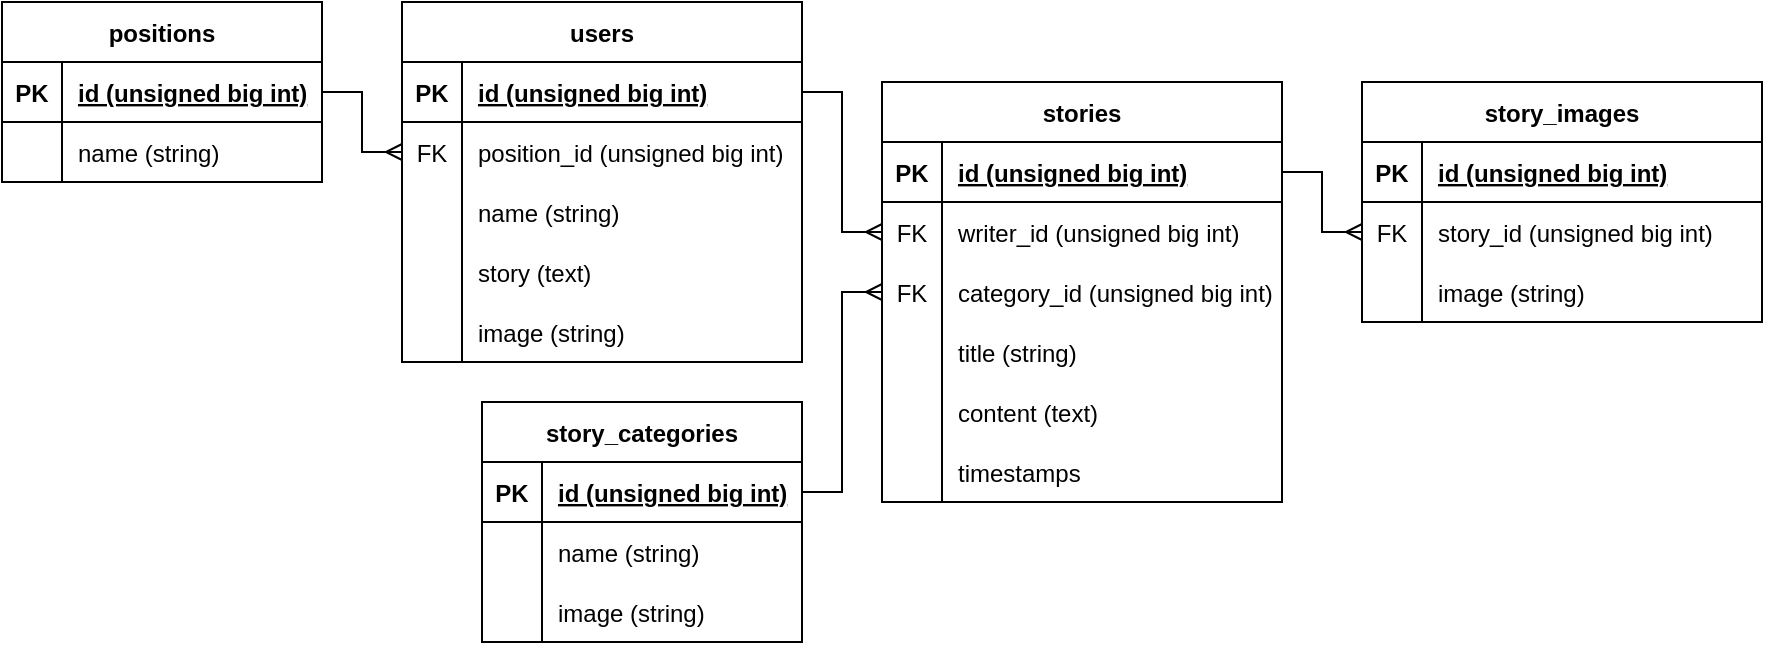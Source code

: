 <mxfile version="14.6.13" type="device"><diagram id="Sna-kwzrpa2yJCg8fB9-" name="Page-1"><mxGraphModel dx="865" dy="506" grid="1" gridSize="10" guides="1" tooltips="1" connect="1" arrows="1" fold="1" page="1" pageScale="1" pageWidth="850" pageHeight="1100" math="0" shadow="0"><root><mxCell id="0"/><mxCell id="1" parent="0"/><mxCell id="whKZpjP7WXEedP3kGPvA-33" style="edgeStyle=orthogonalEdgeStyle;rounded=0;orthogonalLoop=1;jettySize=auto;html=1;endArrow=ERmany;endFill=0;" parent="1" source="whKZpjP7WXEedP3kGPvA-1" target="whKZpjP7WXEedP3kGPvA-21" edge="1"><mxGeometry relative="1" as="geometry"/></mxCell><mxCell id="whKZpjP7WXEedP3kGPvA-1" value="positions" style="shape=table;startSize=30;container=1;collapsible=1;childLayout=tableLayout;fixedRows=1;rowLines=0;fontStyle=1;align=center;resizeLast=1;" parent="1" vertex="1"><mxGeometry x="40" y="40" width="160" height="90" as="geometry"/></mxCell><mxCell id="whKZpjP7WXEedP3kGPvA-2" value="" style="shape=partialRectangle;collapsible=0;dropTarget=0;pointerEvents=0;fillColor=none;top=0;left=0;bottom=1;right=0;points=[[0,0.5],[1,0.5]];portConstraint=eastwest;" parent="whKZpjP7WXEedP3kGPvA-1" vertex="1"><mxGeometry y="30" width="160" height="30" as="geometry"/></mxCell><mxCell id="whKZpjP7WXEedP3kGPvA-3" value="PK" style="shape=partialRectangle;connectable=0;fillColor=none;top=0;left=0;bottom=0;right=0;fontStyle=1;overflow=hidden;" parent="whKZpjP7WXEedP3kGPvA-2" vertex="1"><mxGeometry width="30" height="30" as="geometry"/></mxCell><mxCell id="whKZpjP7WXEedP3kGPvA-4" value="id (unsigned big int)" style="shape=partialRectangle;connectable=0;fillColor=none;top=0;left=0;bottom=0;right=0;align=left;spacingLeft=6;fontStyle=5;overflow=hidden;" parent="whKZpjP7WXEedP3kGPvA-2" vertex="1"><mxGeometry x="30" width="130" height="30" as="geometry"/></mxCell><mxCell id="whKZpjP7WXEedP3kGPvA-5" value="" style="shape=partialRectangle;collapsible=0;dropTarget=0;pointerEvents=0;fillColor=none;top=0;left=0;bottom=0;right=0;points=[[0,0.5],[1,0.5]];portConstraint=eastwest;" parent="whKZpjP7WXEedP3kGPvA-1" vertex="1"><mxGeometry y="60" width="160" height="30" as="geometry"/></mxCell><mxCell id="whKZpjP7WXEedP3kGPvA-6" value="" style="shape=partialRectangle;connectable=0;fillColor=none;top=0;left=0;bottom=0;right=0;editable=1;overflow=hidden;" parent="whKZpjP7WXEedP3kGPvA-5" vertex="1"><mxGeometry width="30" height="30" as="geometry"/></mxCell><mxCell id="whKZpjP7WXEedP3kGPvA-7" value="name (string)" style="shape=partialRectangle;connectable=0;fillColor=none;top=0;left=0;bottom=0;right=0;align=left;spacingLeft=6;overflow=hidden;" parent="whKZpjP7WXEedP3kGPvA-5" vertex="1"><mxGeometry x="30" width="130" height="30" as="geometry"/></mxCell><mxCell id="whKZpjP7WXEedP3kGPvA-17" value="users" style="shape=table;startSize=30;container=1;collapsible=1;childLayout=tableLayout;fixedRows=1;rowLines=0;fontStyle=1;align=center;resizeLast=1;" parent="1" vertex="1"><mxGeometry x="240" y="40" width="200" height="180" as="geometry"/></mxCell><mxCell id="whKZpjP7WXEedP3kGPvA-18" value="" style="shape=partialRectangle;collapsible=0;dropTarget=0;pointerEvents=0;fillColor=none;top=0;left=0;bottom=1;right=0;points=[[0,0.5],[1,0.5]];portConstraint=eastwest;" parent="whKZpjP7WXEedP3kGPvA-17" vertex="1"><mxGeometry y="30" width="200" height="30" as="geometry"/></mxCell><mxCell id="whKZpjP7WXEedP3kGPvA-19" value="PK" style="shape=partialRectangle;connectable=0;fillColor=none;top=0;left=0;bottom=0;right=0;fontStyle=1;overflow=hidden;" parent="whKZpjP7WXEedP3kGPvA-18" vertex="1"><mxGeometry width="30" height="30" as="geometry"/></mxCell><mxCell id="whKZpjP7WXEedP3kGPvA-20" value="id (unsigned big int)" style="shape=partialRectangle;connectable=0;fillColor=none;top=0;left=0;bottom=0;right=0;align=left;spacingLeft=6;fontStyle=5;overflow=hidden;" parent="whKZpjP7WXEedP3kGPvA-18" vertex="1"><mxGeometry x="30" width="170" height="30" as="geometry"/></mxCell><mxCell id="whKZpjP7WXEedP3kGPvA-21" value="" style="shape=partialRectangle;collapsible=0;dropTarget=0;pointerEvents=0;fillColor=none;top=0;left=0;bottom=0;right=0;points=[[0,0.5],[1,0.5]];portConstraint=eastwest;" parent="whKZpjP7WXEedP3kGPvA-17" vertex="1"><mxGeometry y="60" width="200" height="30" as="geometry"/></mxCell><mxCell id="whKZpjP7WXEedP3kGPvA-22" value="FK" style="shape=partialRectangle;connectable=0;fillColor=none;top=0;left=0;bottom=0;right=0;editable=1;overflow=hidden;" parent="whKZpjP7WXEedP3kGPvA-21" vertex="1"><mxGeometry width="30" height="30" as="geometry"/></mxCell><mxCell id="whKZpjP7WXEedP3kGPvA-23" value="position_id (unsigned big int)" style="shape=partialRectangle;connectable=0;fillColor=none;top=0;left=0;bottom=0;right=0;align=left;spacingLeft=6;overflow=hidden;" parent="whKZpjP7WXEedP3kGPvA-21" vertex="1"><mxGeometry x="30" width="170" height="30" as="geometry"/></mxCell><mxCell id="whKZpjP7WXEedP3kGPvA-24" value="" style="shape=partialRectangle;collapsible=0;dropTarget=0;pointerEvents=0;fillColor=none;top=0;left=0;bottom=0;right=0;points=[[0,0.5],[1,0.5]];portConstraint=eastwest;" parent="whKZpjP7WXEedP3kGPvA-17" vertex="1"><mxGeometry y="90" width="200" height="30" as="geometry"/></mxCell><mxCell id="whKZpjP7WXEedP3kGPvA-25" value="" style="shape=partialRectangle;connectable=0;fillColor=none;top=0;left=0;bottom=0;right=0;editable=1;overflow=hidden;" parent="whKZpjP7WXEedP3kGPvA-24" vertex="1"><mxGeometry width="30" height="30" as="geometry"/></mxCell><mxCell id="whKZpjP7WXEedP3kGPvA-26" value="name (string)" style="shape=partialRectangle;connectable=0;fillColor=none;top=0;left=0;bottom=0;right=0;align=left;spacingLeft=6;overflow=hidden;" parent="whKZpjP7WXEedP3kGPvA-24" vertex="1"><mxGeometry x="30" width="170" height="30" as="geometry"/></mxCell><mxCell id="whKZpjP7WXEedP3kGPvA-27" value="" style="shape=partialRectangle;collapsible=0;dropTarget=0;pointerEvents=0;fillColor=none;top=0;left=0;bottom=0;right=0;points=[[0,0.5],[1,0.5]];portConstraint=eastwest;" parent="whKZpjP7WXEedP3kGPvA-17" vertex="1"><mxGeometry y="120" width="200" height="30" as="geometry"/></mxCell><mxCell id="whKZpjP7WXEedP3kGPvA-28" value="" style="shape=partialRectangle;connectable=0;fillColor=none;top=0;left=0;bottom=0;right=0;editable=1;overflow=hidden;" parent="whKZpjP7WXEedP3kGPvA-27" vertex="1"><mxGeometry width="30" height="30" as="geometry"/></mxCell><mxCell id="whKZpjP7WXEedP3kGPvA-29" value="story (text)" style="shape=partialRectangle;connectable=0;fillColor=none;top=0;left=0;bottom=0;right=0;align=left;spacingLeft=6;overflow=hidden;" parent="whKZpjP7WXEedP3kGPvA-27" vertex="1"><mxGeometry x="30" width="170" height="30" as="geometry"/></mxCell><mxCell id="whKZpjP7WXEedP3kGPvA-30" value="" style="shape=partialRectangle;collapsible=0;dropTarget=0;pointerEvents=0;fillColor=none;top=0;left=0;bottom=0;right=0;points=[[0,0.5],[1,0.5]];portConstraint=eastwest;" parent="whKZpjP7WXEedP3kGPvA-17" vertex="1"><mxGeometry y="150" width="200" height="30" as="geometry"/></mxCell><mxCell id="whKZpjP7WXEedP3kGPvA-31" value="" style="shape=partialRectangle;connectable=0;fillColor=none;top=0;left=0;bottom=0;right=0;editable=1;overflow=hidden;" parent="whKZpjP7WXEedP3kGPvA-30" vertex="1"><mxGeometry width="30" height="30" as="geometry"/></mxCell><mxCell id="whKZpjP7WXEedP3kGPvA-32" value="image (string)" style="shape=partialRectangle;connectable=0;fillColor=none;top=0;left=0;bottom=0;right=0;align=left;spacingLeft=6;overflow=hidden;" parent="whKZpjP7WXEedP3kGPvA-30" vertex="1"><mxGeometry x="30" width="170" height="30" as="geometry"/></mxCell><mxCell id="whKZpjP7WXEedP3kGPvA-34" value="stories" style="shape=table;startSize=30;container=1;collapsible=1;childLayout=tableLayout;fixedRows=1;rowLines=0;fontStyle=1;align=center;resizeLast=1;" parent="1" vertex="1"><mxGeometry x="480" y="80" width="200" height="210" as="geometry"/></mxCell><mxCell id="whKZpjP7WXEedP3kGPvA-35" value="" style="shape=partialRectangle;collapsible=0;dropTarget=0;pointerEvents=0;fillColor=none;top=0;left=0;bottom=1;right=0;points=[[0,0.5],[1,0.5]];portConstraint=eastwest;" parent="whKZpjP7WXEedP3kGPvA-34" vertex="1"><mxGeometry y="30" width="200" height="30" as="geometry"/></mxCell><mxCell id="whKZpjP7WXEedP3kGPvA-36" value="PK" style="shape=partialRectangle;connectable=0;fillColor=none;top=0;left=0;bottom=0;right=0;fontStyle=1;overflow=hidden;" parent="whKZpjP7WXEedP3kGPvA-35" vertex="1"><mxGeometry width="30" height="30" as="geometry"/></mxCell><mxCell id="whKZpjP7WXEedP3kGPvA-37" value="id (unsigned big int)" style="shape=partialRectangle;connectable=0;fillColor=none;top=0;left=0;bottom=0;right=0;align=left;spacingLeft=6;fontStyle=5;overflow=hidden;" parent="whKZpjP7WXEedP3kGPvA-35" vertex="1"><mxGeometry x="30" width="170" height="30" as="geometry"/></mxCell><mxCell id="whKZpjP7WXEedP3kGPvA-41" value="" style="shape=partialRectangle;collapsible=0;dropTarget=0;pointerEvents=0;fillColor=none;top=0;left=0;bottom=0;right=0;points=[[0,0.5],[1,0.5]];portConstraint=eastwest;" parent="whKZpjP7WXEedP3kGPvA-34" vertex="1"><mxGeometry y="60" width="200" height="30" as="geometry"/></mxCell><mxCell id="whKZpjP7WXEedP3kGPvA-42" value="FK" style="shape=partialRectangle;connectable=0;fillColor=none;top=0;left=0;bottom=0;right=0;editable=1;overflow=hidden;" parent="whKZpjP7WXEedP3kGPvA-41" vertex="1"><mxGeometry width="30" height="30" as="geometry"/></mxCell><mxCell id="whKZpjP7WXEedP3kGPvA-43" value="writer_id (unsigned big int)" style="shape=partialRectangle;connectable=0;fillColor=none;top=0;left=0;bottom=0;right=0;align=left;spacingLeft=6;overflow=hidden;" parent="whKZpjP7WXEedP3kGPvA-41" vertex="1"><mxGeometry x="30" width="170" height="30" as="geometry"/></mxCell><mxCell id="whKZpjP7WXEedP3kGPvA-77" value="" style="shape=partialRectangle;collapsible=0;dropTarget=0;pointerEvents=0;fillColor=none;top=0;left=0;bottom=0;right=0;points=[[0,0.5],[1,0.5]];portConstraint=eastwest;" parent="whKZpjP7WXEedP3kGPvA-34" vertex="1"><mxGeometry y="90" width="200" height="30" as="geometry"/></mxCell><mxCell id="whKZpjP7WXEedP3kGPvA-78" value="FK" style="shape=partialRectangle;connectable=0;fillColor=none;top=0;left=0;bottom=0;right=0;editable=1;overflow=hidden;" parent="whKZpjP7WXEedP3kGPvA-77" vertex="1"><mxGeometry width="30" height="30" as="geometry"/></mxCell><mxCell id="whKZpjP7WXEedP3kGPvA-79" value="category_id (unsigned big int)" style="shape=partialRectangle;connectable=0;fillColor=none;top=0;left=0;bottom=0;right=0;align=left;spacingLeft=6;overflow=hidden;" parent="whKZpjP7WXEedP3kGPvA-77" vertex="1"><mxGeometry x="30" width="170" height="30" as="geometry"/></mxCell><mxCell id="whKZpjP7WXEedP3kGPvA-38" value="" style="shape=partialRectangle;collapsible=0;dropTarget=0;pointerEvents=0;fillColor=none;top=0;left=0;bottom=0;right=0;points=[[0,0.5],[1,0.5]];portConstraint=eastwest;" parent="whKZpjP7WXEedP3kGPvA-34" vertex="1"><mxGeometry y="120" width="200" height="30" as="geometry"/></mxCell><mxCell id="whKZpjP7WXEedP3kGPvA-39" value="" style="shape=partialRectangle;connectable=0;fillColor=none;top=0;left=0;bottom=0;right=0;editable=1;overflow=hidden;" parent="whKZpjP7WXEedP3kGPvA-38" vertex="1"><mxGeometry width="30" height="30" as="geometry"/></mxCell><mxCell id="whKZpjP7WXEedP3kGPvA-40" value="title (string)" style="shape=partialRectangle;connectable=0;fillColor=none;top=0;left=0;bottom=0;right=0;align=left;spacingLeft=6;overflow=hidden;" parent="whKZpjP7WXEedP3kGPvA-38" vertex="1"><mxGeometry x="30" width="170" height="30" as="geometry"/></mxCell><mxCell id="8q5PFkNJX6JYjgy48q4p-1" value="" style="shape=partialRectangle;collapsible=0;dropTarget=0;pointerEvents=0;fillColor=none;top=0;left=0;bottom=0;right=0;points=[[0,0.5],[1,0.5]];portConstraint=eastwest;" vertex="1" parent="whKZpjP7WXEedP3kGPvA-34"><mxGeometry y="150" width="200" height="30" as="geometry"/></mxCell><mxCell id="8q5PFkNJX6JYjgy48q4p-2" value="" style="shape=partialRectangle;connectable=0;fillColor=none;top=0;left=0;bottom=0;right=0;editable=1;overflow=hidden;" vertex="1" parent="8q5PFkNJX6JYjgy48q4p-1"><mxGeometry width="30" height="30" as="geometry"/></mxCell><mxCell id="8q5PFkNJX6JYjgy48q4p-3" value="content (text)" style="shape=partialRectangle;connectable=0;fillColor=none;top=0;left=0;bottom=0;right=0;align=left;spacingLeft=6;overflow=hidden;" vertex="1" parent="8q5PFkNJX6JYjgy48q4p-1"><mxGeometry x="30" width="170" height="30" as="geometry"/></mxCell><mxCell id="whKZpjP7WXEedP3kGPvA-44" value="" style="shape=partialRectangle;collapsible=0;dropTarget=0;pointerEvents=0;fillColor=none;top=0;left=0;bottom=0;right=0;points=[[0,0.5],[1,0.5]];portConstraint=eastwest;" parent="whKZpjP7WXEedP3kGPvA-34" vertex="1"><mxGeometry y="180" width="200" height="30" as="geometry"/></mxCell><mxCell id="whKZpjP7WXEedP3kGPvA-45" value="" style="shape=partialRectangle;connectable=0;fillColor=none;top=0;left=0;bottom=0;right=0;editable=1;overflow=hidden;" parent="whKZpjP7WXEedP3kGPvA-44" vertex="1"><mxGeometry width="30" height="30" as="geometry"/></mxCell><mxCell id="whKZpjP7WXEedP3kGPvA-46" value="timestamps" style="shape=partialRectangle;connectable=0;fillColor=none;top=0;left=0;bottom=0;right=0;align=left;spacingLeft=6;overflow=hidden;" parent="whKZpjP7WXEedP3kGPvA-44" vertex="1"><mxGeometry x="30" width="170" height="30" as="geometry"/></mxCell><mxCell id="whKZpjP7WXEedP3kGPvA-50" style="edgeStyle=orthogonalEdgeStyle;rounded=0;orthogonalLoop=1;jettySize=auto;html=1;entryX=0;entryY=0.5;entryDx=0;entryDy=0;endArrow=ERmany;endFill=0;" parent="1" source="whKZpjP7WXEedP3kGPvA-18" target="whKZpjP7WXEedP3kGPvA-41" edge="1"><mxGeometry relative="1" as="geometry"/></mxCell><mxCell id="whKZpjP7WXEedP3kGPvA-51" value="story_categories" style="shape=table;startSize=30;container=1;collapsible=1;childLayout=tableLayout;fixedRows=1;rowLines=0;fontStyle=1;align=center;resizeLast=1;" parent="1" vertex="1"><mxGeometry x="280" y="240" width="160" height="120" as="geometry"/></mxCell><mxCell id="whKZpjP7WXEedP3kGPvA-52" value="" style="shape=partialRectangle;collapsible=0;dropTarget=0;pointerEvents=0;fillColor=none;top=0;left=0;bottom=1;right=0;points=[[0,0.5],[1,0.5]];portConstraint=eastwest;" parent="whKZpjP7WXEedP3kGPvA-51" vertex="1"><mxGeometry y="30" width="160" height="30" as="geometry"/></mxCell><mxCell id="whKZpjP7WXEedP3kGPvA-53" value="PK" style="shape=partialRectangle;connectable=0;fillColor=none;top=0;left=0;bottom=0;right=0;fontStyle=1;overflow=hidden;" parent="whKZpjP7WXEedP3kGPvA-52" vertex="1"><mxGeometry width="30" height="30" as="geometry"/></mxCell><mxCell id="whKZpjP7WXEedP3kGPvA-54" value="id (unsigned big int)" style="shape=partialRectangle;connectable=0;fillColor=none;top=0;left=0;bottom=0;right=0;align=left;spacingLeft=6;fontStyle=5;overflow=hidden;" parent="whKZpjP7WXEedP3kGPvA-52" vertex="1"><mxGeometry x="30" width="130" height="30" as="geometry"/></mxCell><mxCell id="whKZpjP7WXEedP3kGPvA-55" value="" style="shape=partialRectangle;collapsible=0;dropTarget=0;pointerEvents=0;fillColor=none;top=0;left=0;bottom=0;right=0;points=[[0,0.5],[1,0.5]];portConstraint=eastwest;" parent="whKZpjP7WXEedP3kGPvA-51" vertex="1"><mxGeometry y="60" width="160" height="30" as="geometry"/></mxCell><mxCell id="whKZpjP7WXEedP3kGPvA-56" value="" style="shape=partialRectangle;connectable=0;fillColor=none;top=0;left=0;bottom=0;right=0;editable=1;overflow=hidden;" parent="whKZpjP7WXEedP3kGPvA-55" vertex="1"><mxGeometry width="30" height="30" as="geometry"/></mxCell><mxCell id="whKZpjP7WXEedP3kGPvA-57" value="name (string)" style="shape=partialRectangle;connectable=0;fillColor=none;top=0;left=0;bottom=0;right=0;align=left;spacingLeft=6;overflow=hidden;" parent="whKZpjP7WXEedP3kGPvA-55" vertex="1"><mxGeometry x="30" width="130" height="30" as="geometry"/></mxCell><mxCell id="whKZpjP7WXEedP3kGPvA-58" value="" style="shape=partialRectangle;collapsible=0;dropTarget=0;pointerEvents=0;fillColor=none;top=0;left=0;bottom=0;right=0;points=[[0,0.5],[1,0.5]];portConstraint=eastwest;" parent="whKZpjP7WXEedP3kGPvA-51" vertex="1"><mxGeometry y="90" width="160" height="30" as="geometry"/></mxCell><mxCell id="whKZpjP7WXEedP3kGPvA-59" value="" style="shape=partialRectangle;connectable=0;fillColor=none;top=0;left=0;bottom=0;right=0;editable=1;overflow=hidden;" parent="whKZpjP7WXEedP3kGPvA-58" vertex="1"><mxGeometry width="30" height="30" as="geometry"/></mxCell><mxCell id="whKZpjP7WXEedP3kGPvA-60" value="image (string)" style="shape=partialRectangle;connectable=0;fillColor=none;top=0;left=0;bottom=0;right=0;align=left;spacingLeft=6;overflow=hidden;" parent="whKZpjP7WXEedP3kGPvA-58" vertex="1"><mxGeometry x="30" width="130" height="30" as="geometry"/></mxCell><mxCell id="whKZpjP7WXEedP3kGPvA-67" value="story_images" style="shape=table;startSize=30;container=1;collapsible=1;childLayout=tableLayout;fixedRows=1;rowLines=0;fontStyle=1;align=center;resizeLast=1;" parent="1" vertex="1"><mxGeometry x="720" y="80" width="200" height="120" as="geometry"/></mxCell><mxCell id="whKZpjP7WXEedP3kGPvA-68" value="" style="shape=partialRectangle;collapsible=0;dropTarget=0;pointerEvents=0;fillColor=none;top=0;left=0;bottom=1;right=0;points=[[0,0.5],[1,0.5]];portConstraint=eastwest;" parent="whKZpjP7WXEedP3kGPvA-67" vertex="1"><mxGeometry y="30" width="200" height="30" as="geometry"/></mxCell><mxCell id="whKZpjP7WXEedP3kGPvA-69" value="PK" style="shape=partialRectangle;connectable=0;fillColor=none;top=0;left=0;bottom=0;right=0;fontStyle=1;overflow=hidden;" parent="whKZpjP7WXEedP3kGPvA-68" vertex="1"><mxGeometry width="30" height="30" as="geometry"/></mxCell><mxCell id="whKZpjP7WXEedP3kGPvA-70" value="id (unsigned big int)" style="shape=partialRectangle;connectable=0;fillColor=none;top=0;left=0;bottom=0;right=0;align=left;spacingLeft=6;fontStyle=5;overflow=hidden;" parent="whKZpjP7WXEedP3kGPvA-68" vertex="1"><mxGeometry x="30" width="170" height="30" as="geometry"/></mxCell><mxCell id="whKZpjP7WXEedP3kGPvA-71" value="" style="shape=partialRectangle;collapsible=0;dropTarget=0;pointerEvents=0;fillColor=none;top=0;left=0;bottom=0;right=0;points=[[0,0.5],[1,0.5]];portConstraint=eastwest;" parent="whKZpjP7WXEedP3kGPvA-67" vertex="1"><mxGeometry y="60" width="200" height="30" as="geometry"/></mxCell><mxCell id="whKZpjP7WXEedP3kGPvA-72" value="FK" style="shape=partialRectangle;connectable=0;fillColor=none;top=0;left=0;bottom=0;right=0;editable=1;overflow=hidden;" parent="whKZpjP7WXEedP3kGPvA-71" vertex="1"><mxGeometry width="30" height="30" as="geometry"/></mxCell><mxCell id="whKZpjP7WXEedP3kGPvA-73" value="story_id (unsigned big int)" style="shape=partialRectangle;connectable=0;fillColor=none;top=0;left=0;bottom=0;right=0;align=left;spacingLeft=6;overflow=hidden;" parent="whKZpjP7WXEedP3kGPvA-71" vertex="1"><mxGeometry x="30" width="170" height="30" as="geometry"/></mxCell><mxCell id="whKZpjP7WXEedP3kGPvA-74" value="" style="shape=partialRectangle;collapsible=0;dropTarget=0;pointerEvents=0;fillColor=none;top=0;left=0;bottom=0;right=0;points=[[0,0.5],[1,0.5]];portConstraint=eastwest;" parent="whKZpjP7WXEedP3kGPvA-67" vertex="1"><mxGeometry y="90" width="200" height="30" as="geometry"/></mxCell><mxCell id="whKZpjP7WXEedP3kGPvA-75" value="" style="shape=partialRectangle;connectable=0;fillColor=none;top=0;left=0;bottom=0;right=0;editable=1;overflow=hidden;" parent="whKZpjP7WXEedP3kGPvA-74" vertex="1"><mxGeometry width="30" height="30" as="geometry"/></mxCell><mxCell id="whKZpjP7WXEedP3kGPvA-76" value="image (string)" style="shape=partialRectangle;connectable=0;fillColor=none;top=0;left=0;bottom=0;right=0;align=left;spacingLeft=6;overflow=hidden;" parent="whKZpjP7WXEedP3kGPvA-74" vertex="1"><mxGeometry x="30" width="170" height="30" as="geometry"/></mxCell><mxCell id="whKZpjP7WXEedP3kGPvA-80" style="edgeStyle=orthogonalEdgeStyle;rounded=0;orthogonalLoop=1;jettySize=auto;html=1;entryX=0;entryY=0.5;entryDx=0;entryDy=0;endArrow=ERmany;endFill=0;" parent="1" source="whKZpjP7WXEedP3kGPvA-52" target="whKZpjP7WXEedP3kGPvA-77" edge="1"><mxGeometry relative="1" as="geometry"/></mxCell><mxCell id="whKZpjP7WXEedP3kGPvA-81" style="edgeStyle=orthogonalEdgeStyle;rounded=0;orthogonalLoop=1;jettySize=auto;html=1;entryX=0;entryY=0.5;entryDx=0;entryDy=0;endArrow=ERmany;endFill=0;" parent="1" source="whKZpjP7WXEedP3kGPvA-35" target="whKZpjP7WXEedP3kGPvA-71" edge="1"><mxGeometry relative="1" as="geometry"/></mxCell></root></mxGraphModel></diagram></mxfile>